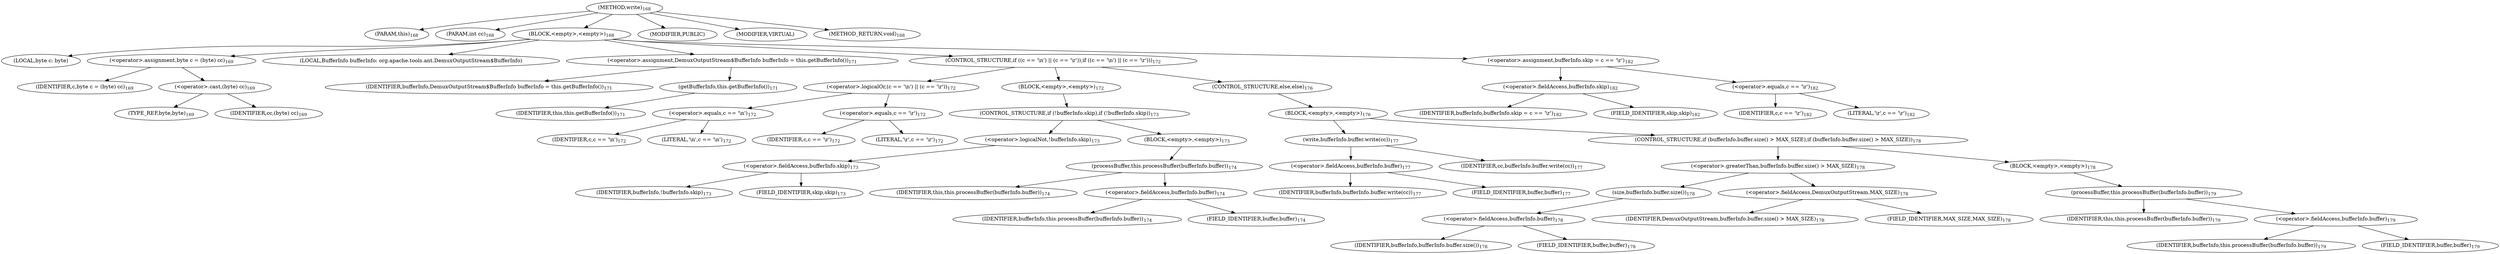 digraph "write" {  
"207" [label = <(METHOD,write)<SUB>168</SUB>> ]
"22" [label = <(PARAM,this)<SUB>168</SUB>> ]
"208" [label = <(PARAM,int cc)<SUB>168</SUB>> ]
"209" [label = <(BLOCK,&lt;empty&gt;,&lt;empty&gt;)<SUB>168</SUB>> ]
"210" [label = <(LOCAL,byte c: byte)> ]
"211" [label = <(&lt;operator&gt;.assignment,byte c = (byte) cc)<SUB>169</SUB>> ]
"212" [label = <(IDENTIFIER,c,byte c = (byte) cc)<SUB>169</SUB>> ]
"213" [label = <(&lt;operator&gt;.cast,(byte) cc)<SUB>169</SUB>> ]
"214" [label = <(TYPE_REF,byte,byte)<SUB>169</SUB>> ]
"215" [label = <(IDENTIFIER,cc,(byte) cc)<SUB>169</SUB>> ]
"216" [label = <(LOCAL,BufferInfo bufferInfo: org.apache.tools.ant.DemuxOutputStream$BufferInfo)> ]
"217" [label = <(&lt;operator&gt;.assignment,DemuxOutputStream$BufferInfo bufferInfo = this.getBufferInfo())<SUB>171</SUB>> ]
"218" [label = <(IDENTIFIER,bufferInfo,DemuxOutputStream$BufferInfo bufferInfo = this.getBufferInfo())<SUB>171</SUB>> ]
"219" [label = <(getBufferInfo,this.getBufferInfo())<SUB>171</SUB>> ]
"21" [label = <(IDENTIFIER,this,this.getBufferInfo())<SUB>171</SUB>> ]
"220" [label = <(CONTROL_STRUCTURE,if ((c == '\n') || (c == '\r')),if ((c == '\n') || (c == '\r')))<SUB>172</SUB>> ]
"221" [label = <(&lt;operator&gt;.logicalOr,(c == '\n') || (c == '\r'))<SUB>172</SUB>> ]
"222" [label = <(&lt;operator&gt;.equals,c == '\n')<SUB>172</SUB>> ]
"223" [label = <(IDENTIFIER,c,c == '\n')<SUB>172</SUB>> ]
"224" [label = <(LITERAL,'\n',c == '\n')<SUB>172</SUB>> ]
"225" [label = <(&lt;operator&gt;.equals,c == '\r')<SUB>172</SUB>> ]
"226" [label = <(IDENTIFIER,c,c == '\r')<SUB>172</SUB>> ]
"227" [label = <(LITERAL,'\r',c == '\r')<SUB>172</SUB>> ]
"228" [label = <(BLOCK,&lt;empty&gt;,&lt;empty&gt;)<SUB>172</SUB>> ]
"229" [label = <(CONTROL_STRUCTURE,if (!bufferInfo.skip),if (!bufferInfo.skip))<SUB>173</SUB>> ]
"230" [label = <(&lt;operator&gt;.logicalNot,!bufferInfo.skip)<SUB>173</SUB>> ]
"231" [label = <(&lt;operator&gt;.fieldAccess,bufferInfo.skip)<SUB>173</SUB>> ]
"232" [label = <(IDENTIFIER,bufferInfo,!bufferInfo.skip)<SUB>173</SUB>> ]
"233" [label = <(FIELD_IDENTIFIER,skip,skip)<SUB>173</SUB>> ]
"234" [label = <(BLOCK,&lt;empty&gt;,&lt;empty&gt;)<SUB>173</SUB>> ]
"235" [label = <(processBuffer,this.processBuffer(bufferInfo.buffer))<SUB>174</SUB>> ]
"23" [label = <(IDENTIFIER,this,this.processBuffer(bufferInfo.buffer))<SUB>174</SUB>> ]
"236" [label = <(&lt;operator&gt;.fieldAccess,bufferInfo.buffer)<SUB>174</SUB>> ]
"237" [label = <(IDENTIFIER,bufferInfo,this.processBuffer(bufferInfo.buffer))<SUB>174</SUB>> ]
"238" [label = <(FIELD_IDENTIFIER,buffer,buffer)<SUB>174</SUB>> ]
"239" [label = <(CONTROL_STRUCTURE,else,else)<SUB>176</SUB>> ]
"240" [label = <(BLOCK,&lt;empty&gt;,&lt;empty&gt;)<SUB>176</SUB>> ]
"241" [label = <(write,bufferInfo.buffer.write(cc))<SUB>177</SUB>> ]
"242" [label = <(&lt;operator&gt;.fieldAccess,bufferInfo.buffer)<SUB>177</SUB>> ]
"243" [label = <(IDENTIFIER,bufferInfo,bufferInfo.buffer.write(cc))<SUB>177</SUB>> ]
"244" [label = <(FIELD_IDENTIFIER,buffer,buffer)<SUB>177</SUB>> ]
"245" [label = <(IDENTIFIER,cc,bufferInfo.buffer.write(cc))<SUB>177</SUB>> ]
"246" [label = <(CONTROL_STRUCTURE,if (bufferInfo.buffer.size() &gt; MAX_SIZE),if (bufferInfo.buffer.size() &gt; MAX_SIZE))<SUB>178</SUB>> ]
"247" [label = <(&lt;operator&gt;.greaterThan,bufferInfo.buffer.size() &gt; MAX_SIZE)<SUB>178</SUB>> ]
"248" [label = <(size,bufferInfo.buffer.size())<SUB>178</SUB>> ]
"249" [label = <(&lt;operator&gt;.fieldAccess,bufferInfo.buffer)<SUB>178</SUB>> ]
"250" [label = <(IDENTIFIER,bufferInfo,bufferInfo.buffer.size())<SUB>178</SUB>> ]
"251" [label = <(FIELD_IDENTIFIER,buffer,buffer)<SUB>178</SUB>> ]
"252" [label = <(&lt;operator&gt;.fieldAccess,DemuxOutputStream.MAX_SIZE)<SUB>178</SUB>> ]
"253" [label = <(IDENTIFIER,DemuxOutputStream,bufferInfo.buffer.size() &gt; MAX_SIZE)<SUB>178</SUB>> ]
"254" [label = <(FIELD_IDENTIFIER,MAX_SIZE,MAX_SIZE)<SUB>178</SUB>> ]
"255" [label = <(BLOCK,&lt;empty&gt;,&lt;empty&gt;)<SUB>178</SUB>> ]
"256" [label = <(processBuffer,this.processBuffer(bufferInfo.buffer))<SUB>179</SUB>> ]
"24" [label = <(IDENTIFIER,this,this.processBuffer(bufferInfo.buffer))<SUB>179</SUB>> ]
"257" [label = <(&lt;operator&gt;.fieldAccess,bufferInfo.buffer)<SUB>179</SUB>> ]
"258" [label = <(IDENTIFIER,bufferInfo,this.processBuffer(bufferInfo.buffer))<SUB>179</SUB>> ]
"259" [label = <(FIELD_IDENTIFIER,buffer,buffer)<SUB>179</SUB>> ]
"260" [label = <(&lt;operator&gt;.assignment,bufferInfo.skip = c == '\r')<SUB>182</SUB>> ]
"261" [label = <(&lt;operator&gt;.fieldAccess,bufferInfo.skip)<SUB>182</SUB>> ]
"262" [label = <(IDENTIFIER,bufferInfo,bufferInfo.skip = c == '\r')<SUB>182</SUB>> ]
"263" [label = <(FIELD_IDENTIFIER,skip,skip)<SUB>182</SUB>> ]
"264" [label = <(&lt;operator&gt;.equals,c == '\r')<SUB>182</SUB>> ]
"265" [label = <(IDENTIFIER,c,c == '\r')<SUB>182</SUB>> ]
"266" [label = <(LITERAL,'\r',c == '\r')<SUB>182</SUB>> ]
"267" [label = <(MODIFIER,PUBLIC)> ]
"268" [label = <(MODIFIER,VIRTUAL)> ]
"269" [label = <(METHOD_RETURN,void)<SUB>168</SUB>> ]
  "207" -> "22" 
  "207" -> "208" 
  "207" -> "209" 
  "207" -> "267" 
  "207" -> "268" 
  "207" -> "269" 
  "209" -> "210" 
  "209" -> "211" 
  "209" -> "216" 
  "209" -> "217" 
  "209" -> "220" 
  "209" -> "260" 
  "211" -> "212" 
  "211" -> "213" 
  "213" -> "214" 
  "213" -> "215" 
  "217" -> "218" 
  "217" -> "219" 
  "219" -> "21" 
  "220" -> "221" 
  "220" -> "228" 
  "220" -> "239" 
  "221" -> "222" 
  "221" -> "225" 
  "222" -> "223" 
  "222" -> "224" 
  "225" -> "226" 
  "225" -> "227" 
  "228" -> "229" 
  "229" -> "230" 
  "229" -> "234" 
  "230" -> "231" 
  "231" -> "232" 
  "231" -> "233" 
  "234" -> "235" 
  "235" -> "23" 
  "235" -> "236" 
  "236" -> "237" 
  "236" -> "238" 
  "239" -> "240" 
  "240" -> "241" 
  "240" -> "246" 
  "241" -> "242" 
  "241" -> "245" 
  "242" -> "243" 
  "242" -> "244" 
  "246" -> "247" 
  "246" -> "255" 
  "247" -> "248" 
  "247" -> "252" 
  "248" -> "249" 
  "249" -> "250" 
  "249" -> "251" 
  "252" -> "253" 
  "252" -> "254" 
  "255" -> "256" 
  "256" -> "24" 
  "256" -> "257" 
  "257" -> "258" 
  "257" -> "259" 
  "260" -> "261" 
  "260" -> "264" 
  "261" -> "262" 
  "261" -> "263" 
  "264" -> "265" 
  "264" -> "266" 
}
